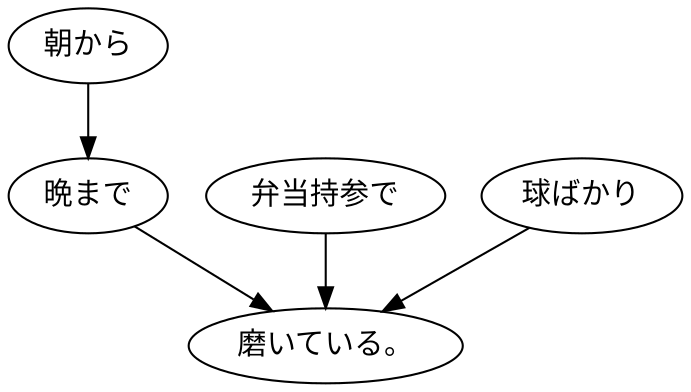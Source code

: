 digraph graph6351 {
	node0 [label="朝から"];
	node1 [label="晩まで"];
	node2 [label="弁当持参で"];
	node3 [label="球ばかり"];
	node4 [label="磨いている。"];
	node0 -> node1;
	node1 -> node4;
	node2 -> node4;
	node3 -> node4;
}

